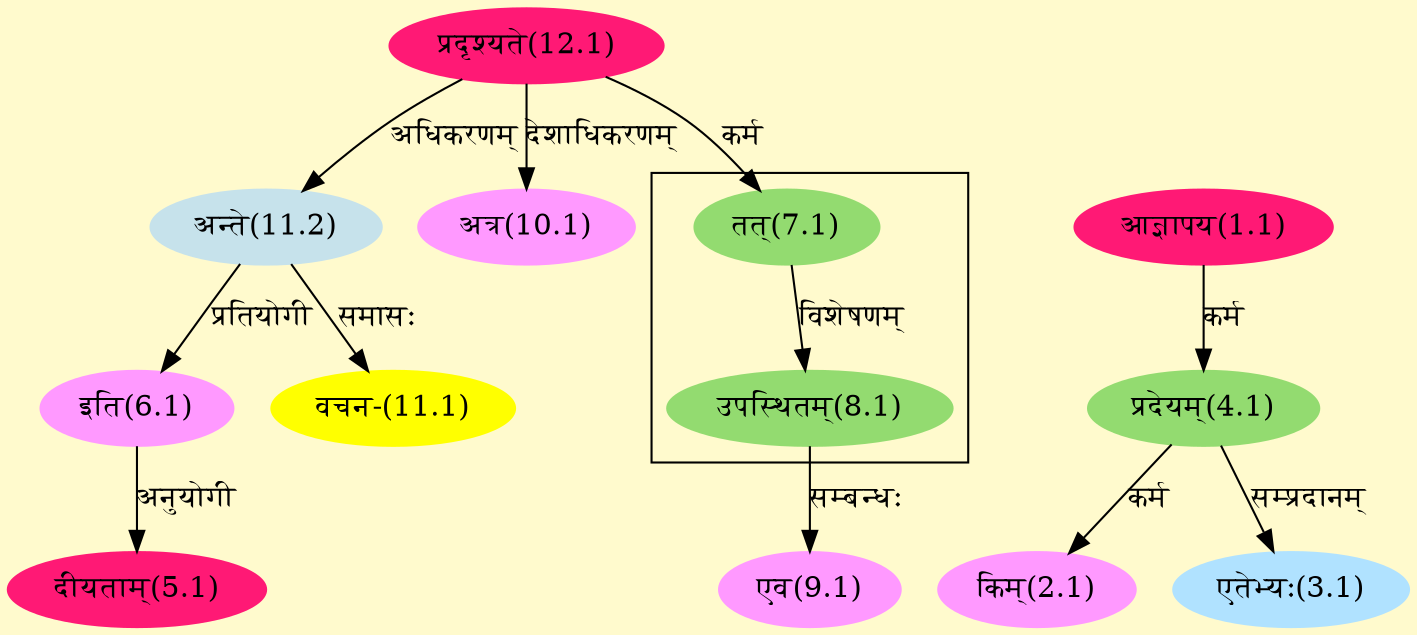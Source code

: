 digraph G{
rankdir=BT;
 compound=true;
 bgcolor="lemonchiffon1";

subgraph cluster_1{
Node8_1 [style=filled, color="#93DB70" label = "उपस्थितम्(8.1)"]
Node7_1 [style=filled, color="#93DB70" label = "तत्(7.1)"]

}
Node1_1 [style=filled, color="#FF1975" label = "आज्ञापय(1.1)"]
Node [style=filled, color="" label = "()"]
Node2_1 [style=filled, color="#FF99FF" label = "किम्(2.1)"]
Node4_1 [style=filled, color="#93DB70" label = "प्रदेयम्(4.1)"]
Node3_1 [style=filled, color="#B0E2FF" label = "एतेभ्यः(3.1)"]
Node5_1 [style=filled, color="#FF1975" label = "दीयताम्(5.1)"]
Node6_1 [style=filled, color="#FF99FF" label = "इति(6.1)"]
Node11_2 [style=filled, color="#C6E2EB" label = "अन्ते(11.2)"]
Node7_1 [style=filled, color="#93DB70" label = "तत्(7.1)"]
Node12_1 [style=filled, color="#FF1975" label = "प्रदृश्यते(12.1)"]
Node9_1 [style=filled, color="#FF99FF" label = "एव(9.1)"]
Node8_1 [style=filled, color="#93DB70" label = "उपस्थितम्(8.1)"]
Node10_1 [style=filled, color="#FF99FF" label = "अत्र(10.1)"]
Node11_1 [style=filled, color="#FFFF00" label = "वचन-(11.1)"]
/* Start of Relations section */

Node2_1 -> Node4_1 [  label="कर्म"  dir="back" ]
Node3_1 -> Node4_1 [  label="सम्प्रदानम्"  dir="back" ]
Node4_1 -> Node1_1 [  label="कर्म"  dir="back" ]
Node5_1 -> Node6_1 [  label="अनुयोगी"  dir="back" ]
Node6_1 -> Node11_2 [  label="प्रतियोगी"  dir="back" ]
Node7_1 -> Node12_1 [  label="कर्म"  dir="back" ]
Node8_1 -> Node7_1 [  label="विशेषणम्"  dir="back" ]
Node9_1 -> Node8_1 [  label="सम्बन्धः"  dir="back" ]
Node10_1 -> Node12_1 [  label="देशाधिकरणम्"  dir="back" ]
Node11_1 -> Node11_2 [  label="समासः"  dir="back" ]
Node11_2 -> Node12_1 [  label="अधिकरणम्"  dir="back" ]
}
